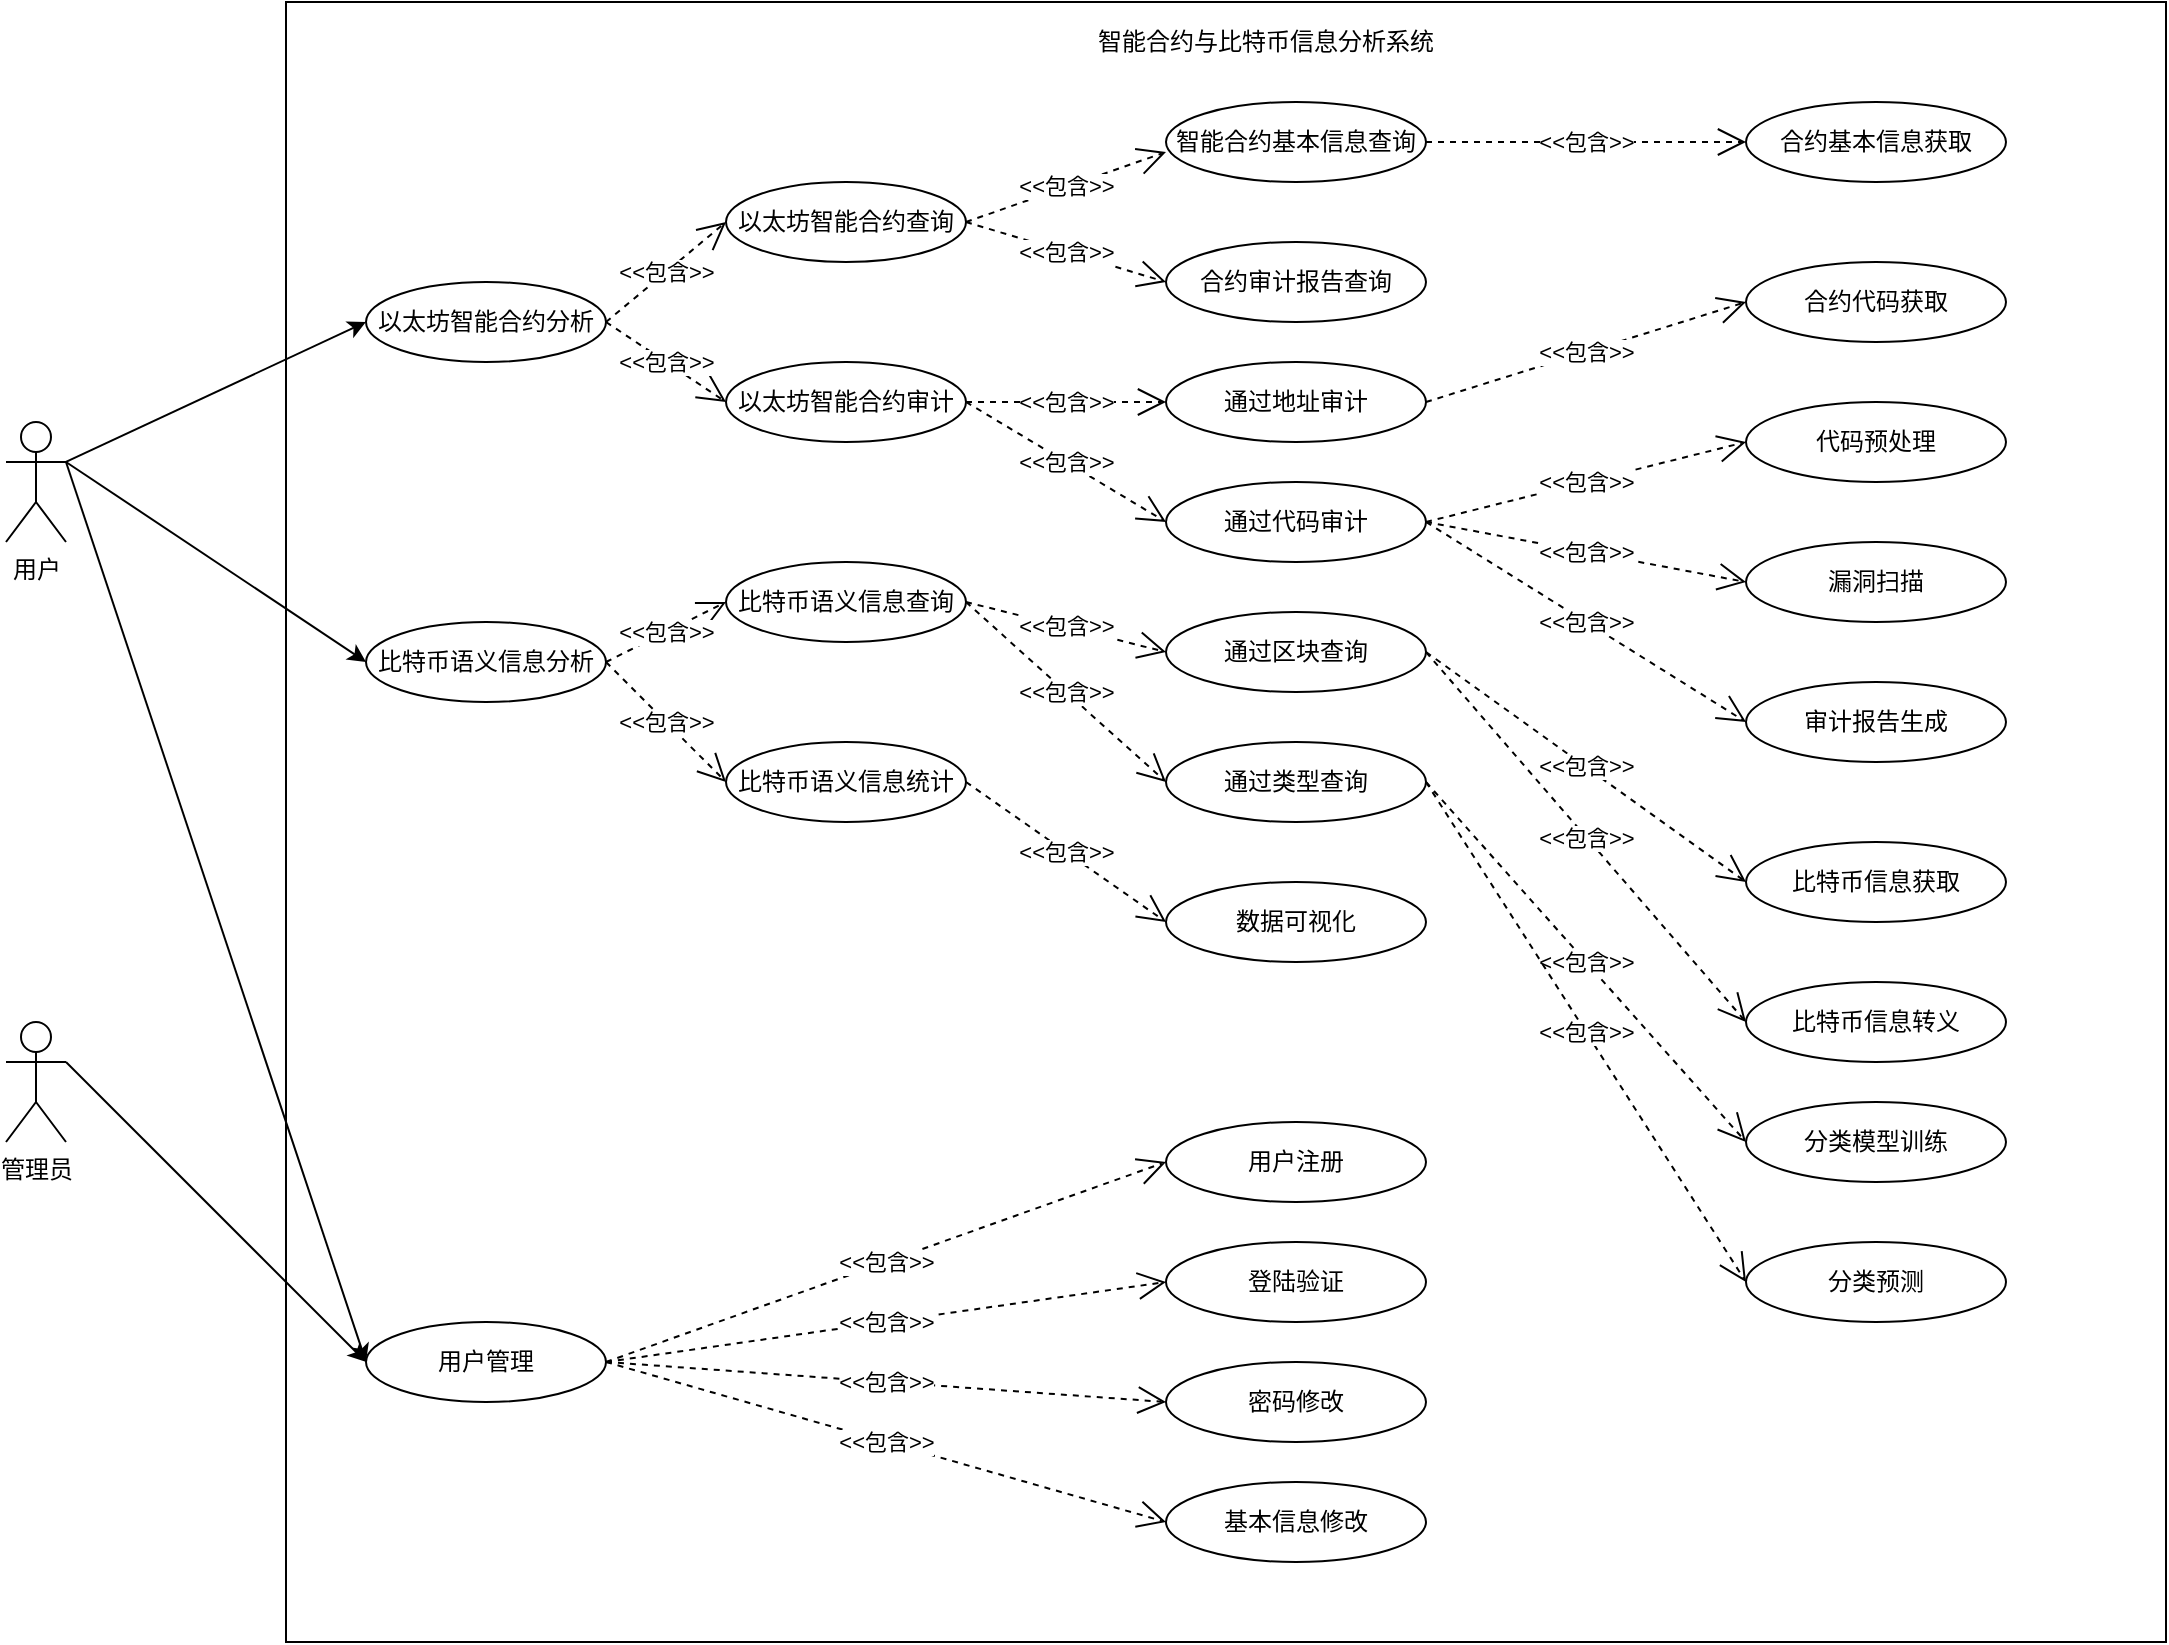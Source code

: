 <mxfile version="14.4.3" type="github">
  <diagram id="90IDWgGwv996NUTPNuem" name="Page-1">
    <mxGraphModel dx="2580" dy="935" grid="1" gridSize="10" guides="1" tooltips="1" connect="1" arrows="1" fold="1" page="1" pageScale="1" pageWidth="850" pageHeight="1100" math="0" shadow="0">
      <root>
        <mxCell id="0" />
        <mxCell id="1" parent="0" />
        <mxCell id="Drm-NwM3W-UP_SvnV5Tc-9" value="" style="rounded=0;whiteSpace=wrap;html=1;" vertex="1" parent="1">
          <mxGeometry x="120" y="140" width="940" height="820" as="geometry" />
        </mxCell>
        <mxCell id="WsCPyfnsRkTQpv4k7r7G-1" value="用户" style="shape=umlActor;verticalLabelPosition=bottom;verticalAlign=top;html=1;outlineConnect=0;" parent="1" vertex="1">
          <mxGeometry x="-20" y="350" width="30" height="60" as="geometry" />
        </mxCell>
        <mxCell id="WsCPyfnsRkTQpv4k7r7G-6" value="以太坊智能合约查询" style="ellipse;whiteSpace=wrap;html=1;" parent="1" vertex="1">
          <mxGeometry x="340" y="230" width="120" height="40" as="geometry" />
        </mxCell>
        <mxCell id="WsCPyfnsRkTQpv4k7r7G-7" value="比特币语义信息查询" style="ellipse;whiteSpace=wrap;html=1;" parent="1" vertex="1">
          <mxGeometry x="340" y="420" width="120" height="40" as="geometry" />
        </mxCell>
        <mxCell id="WsCPyfnsRkTQpv4k7r7G-9" value="以太坊智能合约审计" style="ellipse;whiteSpace=wrap;html=1;" parent="1" vertex="1">
          <mxGeometry x="340" y="320" width="120" height="40" as="geometry" />
        </mxCell>
        <mxCell id="WsCPyfnsRkTQpv4k7r7G-10" value="比特币语义信息统计" style="ellipse;whiteSpace=wrap;html=1;" parent="1" vertex="1">
          <mxGeometry x="340" y="510" width="120" height="40" as="geometry" />
        </mxCell>
        <mxCell id="WsCPyfnsRkTQpv4k7r7G-14" value="&amp;lt;&amp;lt;包含&amp;gt;&amp;gt;" style="endArrow=open;endSize=12;dashed=1;html=1;entryX=0;entryY=0.625;entryDx=0;entryDy=0;entryPerimeter=0;exitX=1;exitY=0.5;exitDx=0;exitDy=0;" parent="1" source="WsCPyfnsRkTQpv4k7r7G-6" target="WsCPyfnsRkTQpv4k7r7G-15" edge="1">
          <mxGeometry width="160" relative="1" as="geometry">
            <mxPoint x="330" y="250" as="sourcePoint" />
            <mxPoint x="460" y="290" as="targetPoint" />
            <Array as="points" />
          </mxGeometry>
        </mxCell>
        <mxCell id="WsCPyfnsRkTQpv4k7r7G-15" value="智能合约基本信息查询" style="ellipse;whiteSpace=wrap;html=1;" parent="1" vertex="1">
          <mxGeometry x="560" y="190" width="130" height="40" as="geometry" />
        </mxCell>
        <mxCell id="WsCPyfnsRkTQpv4k7r7G-16" value="合约审计报告查询" style="ellipse;whiteSpace=wrap;html=1;" parent="1" vertex="1">
          <mxGeometry x="560" y="260" width="130" height="40" as="geometry" />
        </mxCell>
        <mxCell id="WsCPyfnsRkTQpv4k7r7G-17" value="通过地址审计" style="ellipse;whiteSpace=wrap;html=1;" parent="1" vertex="1">
          <mxGeometry x="560" y="320" width="130" height="40" as="geometry" />
        </mxCell>
        <mxCell id="WsCPyfnsRkTQpv4k7r7G-18" value="通过代码审计" style="ellipse;whiteSpace=wrap;html=1;" parent="1" vertex="1">
          <mxGeometry x="560" y="380" width="130" height="40" as="geometry" />
        </mxCell>
        <mxCell id="WsCPyfnsRkTQpv4k7r7G-19" value="&amp;lt;&amp;lt;包含&amp;gt;&amp;gt;" style="endArrow=open;endSize=12;dashed=1;html=1;exitX=1;exitY=0.5;exitDx=0;exitDy=0;entryX=0;entryY=0.5;entryDx=0;entryDy=0;" parent="1" source="WsCPyfnsRkTQpv4k7r7G-6" target="WsCPyfnsRkTQpv4k7r7G-16" edge="1">
          <mxGeometry width="160" relative="1" as="geometry">
            <mxPoint x="310" y="300" as="sourcePoint" />
            <mxPoint x="470" y="250" as="targetPoint" />
            <Array as="points" />
          </mxGeometry>
        </mxCell>
        <mxCell id="WsCPyfnsRkTQpv4k7r7G-20" value="通过区块查询" style="ellipse;whiteSpace=wrap;html=1;" parent="1" vertex="1">
          <mxGeometry x="560" y="445" width="130" height="40" as="geometry" />
        </mxCell>
        <mxCell id="WsCPyfnsRkTQpv4k7r7G-21" value="通过类型查询" style="ellipse;whiteSpace=wrap;html=1;" parent="1" vertex="1">
          <mxGeometry x="560" y="510" width="130" height="40" as="geometry" />
        </mxCell>
        <mxCell id="WsCPyfnsRkTQpv4k7r7G-22" value="&amp;lt;&amp;lt;包含&amp;gt;&amp;gt;" style="endArrow=open;endSize=12;dashed=1;html=1;entryX=0;entryY=0.5;entryDx=0;entryDy=0;exitX=1;exitY=0.5;exitDx=0;exitDy=0;" parent="1" source="WsCPyfnsRkTQpv4k7r7G-9" target="WsCPyfnsRkTQpv4k7r7G-17" edge="1">
          <mxGeometry width="160" relative="1" as="geometry">
            <mxPoint x="330" y="420" as="sourcePoint" />
            <mxPoint x="490.668" y="434.282" as="targetPoint" />
            <Array as="points" />
          </mxGeometry>
        </mxCell>
        <mxCell id="WsCPyfnsRkTQpv4k7r7G-23" value="&amp;lt;&amp;lt;包含&amp;gt;&amp;gt;" style="endArrow=open;endSize=12;dashed=1;html=1;entryX=0;entryY=0.5;entryDx=0;entryDy=0;exitX=1;exitY=0.5;exitDx=0;exitDy=0;" parent="1" source="WsCPyfnsRkTQpv4k7r7G-9" target="WsCPyfnsRkTQpv4k7r7G-18" edge="1">
          <mxGeometry width="160" relative="1" as="geometry">
            <mxPoint x="314.67" y="445.72" as="sourcePoint" />
            <mxPoint x="475.338" y="460.002" as="targetPoint" />
            <Array as="points" />
          </mxGeometry>
        </mxCell>
        <mxCell id="WsCPyfnsRkTQpv4k7r7G-25" value="&amp;lt;&amp;lt;包含&amp;gt;&amp;gt;" style="endArrow=open;endSize=12;dashed=1;html=1;entryX=0;entryY=0.5;entryDx=0;entryDy=0;exitX=1;exitY=0.5;exitDx=0;exitDy=0;" parent="1" source="WsCPyfnsRkTQpv4k7r7G-7" target="WsCPyfnsRkTQpv4k7r7G-21" edge="1">
          <mxGeometry width="160" relative="1" as="geometry">
            <mxPoint x="270" y="560" as="sourcePoint" />
            <mxPoint x="430.668" y="574.282" as="targetPoint" />
            <Array as="points" />
          </mxGeometry>
        </mxCell>
        <mxCell id="6kvlaEkvdR_WCjKz4TJ5-3" value="" style="endArrow=classic;html=1;entryX=0;entryY=0.5;entryDx=0;entryDy=0;exitX=1;exitY=0.333;exitDx=0;exitDy=0;exitPerimeter=0;" parent="1" source="WsCPyfnsRkTQpv4k7r7G-1" target="6kvlaEkvdR_WCjKz4TJ5-13" edge="1">
          <mxGeometry width="50" height="50" relative="1" as="geometry">
            <mxPoint x="90" y="350" as="sourcePoint" />
            <mxPoint x="210" y="670" as="targetPoint" />
          </mxGeometry>
        </mxCell>
        <mxCell id="6kvlaEkvdR_WCjKz4TJ5-5" value="" style="endArrow=classic;html=1;exitX=1;exitY=0.333;exitDx=0;exitDy=0;exitPerimeter=0;entryX=0;entryY=0.5;entryDx=0;entryDy=0;" parent="1" source="WsCPyfnsRkTQpv4k7r7G-1" target="Drm-NwM3W-UP_SvnV5Tc-2" edge="1">
          <mxGeometry width="50" height="50" relative="1" as="geometry">
            <mxPoint x="100" y="370" as="sourcePoint" />
            <mxPoint x="150" y="310" as="targetPoint" />
          </mxGeometry>
        </mxCell>
        <mxCell id="6kvlaEkvdR_WCjKz4TJ5-9" value="管理员" style="shape=umlActor;verticalLabelPosition=bottom;verticalAlign=top;html=1;outlineConnect=0;" parent="1" vertex="1">
          <mxGeometry x="-20" y="650" width="30" height="60" as="geometry" />
        </mxCell>
        <mxCell id="6kvlaEkvdR_WCjKz4TJ5-13" value="用户管理" style="ellipse;whiteSpace=wrap;html=1;" parent="1" vertex="1">
          <mxGeometry x="160" y="800" width="120" height="40" as="geometry" />
        </mxCell>
        <mxCell id="6kvlaEkvdR_WCjKz4TJ5-14" value="&amp;lt;&amp;lt;包含&amp;gt;&amp;gt;" style="endArrow=open;endSize=12;dashed=1;html=1;entryX=0;entryY=0.5;entryDx=0;entryDy=0;exitX=1;exitY=0.5;exitDx=0;exitDy=0;" parent="1" source="WsCPyfnsRkTQpv4k7r7G-7" target="WsCPyfnsRkTQpv4k7r7G-20" edge="1">
          <mxGeometry width="160" relative="1" as="geometry">
            <mxPoint x="309.996" y="470.002" as="sourcePoint" />
            <mxPoint x="506.608" y="511.718" as="targetPoint" />
            <Array as="points" />
          </mxGeometry>
        </mxCell>
        <mxCell id="6kvlaEkvdR_WCjKz4TJ5-15" value="" style="endArrow=classic;html=1;exitX=1;exitY=0.333;exitDx=0;exitDy=0;exitPerimeter=0;entryX=0;entryY=0.5;entryDx=0;entryDy=0;" parent="1" source="6kvlaEkvdR_WCjKz4TJ5-9" target="6kvlaEkvdR_WCjKz4TJ5-13" edge="1">
          <mxGeometry width="50" height="50" relative="1" as="geometry">
            <mxPoint x="550" y="800" as="sourcePoint" />
            <mxPoint x="600" y="750" as="targetPoint" />
          </mxGeometry>
        </mxCell>
        <mxCell id="6kvlaEkvdR_WCjKz4TJ5-17" value="用户注册" style="ellipse;whiteSpace=wrap;html=1;" parent="1" vertex="1">
          <mxGeometry x="560" y="700" width="130" height="40" as="geometry" />
        </mxCell>
        <mxCell id="6kvlaEkvdR_WCjKz4TJ5-18" value="登陆验证" style="ellipse;whiteSpace=wrap;html=1;" parent="1" vertex="1">
          <mxGeometry x="560" y="760" width="130" height="40" as="geometry" />
        </mxCell>
        <mxCell id="6kvlaEkvdR_WCjKz4TJ5-22" value="密码修改" style="ellipse;whiteSpace=wrap;html=1;" parent="1" vertex="1">
          <mxGeometry x="560" y="820" width="130" height="40" as="geometry" />
        </mxCell>
        <mxCell id="6kvlaEkvdR_WCjKz4TJ5-23" value="基本信息修改" style="ellipse;whiteSpace=wrap;html=1;" parent="1" vertex="1">
          <mxGeometry x="560" y="880" width="130" height="40" as="geometry" />
        </mxCell>
        <mxCell id="6kvlaEkvdR_WCjKz4TJ5-30" value="&amp;lt;&amp;lt;包含&amp;gt;&amp;gt;" style="endArrow=open;endSize=12;dashed=1;html=1;entryX=0;entryY=0.5;entryDx=0;entryDy=0;exitX=1;exitY=0.5;exitDx=0;exitDy=0;" parent="1" source="6kvlaEkvdR_WCjKz4TJ5-13" target="6kvlaEkvdR_WCjKz4TJ5-17" edge="1">
          <mxGeometry width="160" relative="1" as="geometry">
            <mxPoint x="330" y="670" as="sourcePoint" />
            <mxPoint x="514.142" y="825.826" as="targetPoint" />
            <Array as="points" />
          </mxGeometry>
        </mxCell>
        <mxCell id="6kvlaEkvdR_WCjKz4TJ5-31" value="&amp;lt;&amp;lt;包含&amp;gt;&amp;gt;" style="endArrow=open;endSize=12;dashed=1;html=1;entryX=0;entryY=0.5;entryDx=0;entryDy=0;exitX=1;exitY=0.5;exitDx=0;exitDy=0;" parent="1" source="6kvlaEkvdR_WCjKz4TJ5-13" target="6kvlaEkvdR_WCjKz4TJ5-18" edge="1">
          <mxGeometry width="160" relative="1" as="geometry">
            <mxPoint x="330" y="670" as="sourcePoint" />
            <mxPoint x="509.142" y="825.826" as="targetPoint" />
            <Array as="points" />
          </mxGeometry>
        </mxCell>
        <mxCell id="6kvlaEkvdR_WCjKz4TJ5-32" value="&amp;lt;&amp;lt;包含&amp;gt;&amp;gt;" style="endArrow=open;endSize=12;dashed=1;html=1;entryX=0;entryY=0.5;entryDx=0;entryDy=0;exitX=1;exitY=0.5;exitDx=0;exitDy=0;" parent="1" source="6kvlaEkvdR_WCjKz4TJ5-13" target="6kvlaEkvdR_WCjKz4TJ5-22" edge="1">
          <mxGeometry width="160" relative="1" as="geometry">
            <mxPoint x="330" y="850" as="sourcePoint" />
            <mxPoint x="499.142" y="935.826" as="targetPoint" />
            <Array as="points" />
          </mxGeometry>
        </mxCell>
        <mxCell id="6kvlaEkvdR_WCjKz4TJ5-33" value="&amp;lt;&amp;lt;包含&amp;gt;&amp;gt;" style="endArrow=open;endSize=12;dashed=1;html=1;entryX=0;entryY=0.5;entryDx=0;entryDy=0;exitX=1;exitY=0.5;exitDx=0;exitDy=0;" parent="1" source="6kvlaEkvdR_WCjKz4TJ5-13" target="6kvlaEkvdR_WCjKz4TJ5-23" edge="1">
          <mxGeometry width="160" relative="1" as="geometry">
            <mxPoint x="320" y="850" as="sourcePoint" />
            <mxPoint x="499.142" y="935.826" as="targetPoint" />
            <Array as="points" />
          </mxGeometry>
        </mxCell>
        <mxCell id="6kvlaEkvdR_WCjKz4TJ5-35" value="智能合约与比特币信息分析系统" style="text;html=1;strokeColor=none;fillColor=none;align=center;verticalAlign=middle;whiteSpace=wrap;rounded=0;" parent="1" vertex="1">
          <mxGeometry x="490" y="150" width="240" height="20" as="geometry" />
        </mxCell>
        <mxCell id="6kvlaEkvdR_WCjKz4TJ5-36" value="合约基本信息获取" style="ellipse;whiteSpace=wrap;html=1;" parent="1" vertex="1">
          <mxGeometry x="850" y="190" width="130" height="40" as="geometry" />
        </mxCell>
        <mxCell id="6kvlaEkvdR_WCjKz4TJ5-37" value="合约代码获取" style="ellipse;whiteSpace=wrap;html=1;" parent="1" vertex="1">
          <mxGeometry x="850" y="270" width="130" height="40" as="geometry" />
        </mxCell>
        <mxCell id="6kvlaEkvdR_WCjKz4TJ5-38" value="代码预处理" style="ellipse;whiteSpace=wrap;html=1;" parent="1" vertex="1">
          <mxGeometry x="850" y="340" width="130" height="40" as="geometry" />
        </mxCell>
        <mxCell id="6kvlaEkvdR_WCjKz4TJ5-39" value="漏洞扫描" style="ellipse;whiteSpace=wrap;html=1;" parent="1" vertex="1">
          <mxGeometry x="850" y="410" width="130" height="40" as="geometry" />
        </mxCell>
        <mxCell id="6kvlaEkvdR_WCjKz4TJ5-40" value="审计报告生成" style="ellipse;whiteSpace=wrap;html=1;" parent="1" vertex="1">
          <mxGeometry x="850" y="480" width="130" height="40" as="geometry" />
        </mxCell>
        <mxCell id="6kvlaEkvdR_WCjKz4TJ5-41" value="比特币信息获取" style="ellipse;whiteSpace=wrap;html=1;" parent="1" vertex="1">
          <mxGeometry x="850" y="560" width="130" height="40" as="geometry" />
        </mxCell>
        <mxCell id="6kvlaEkvdR_WCjKz4TJ5-42" value="比特币信息转义" style="ellipse;whiteSpace=wrap;html=1;" parent="1" vertex="1">
          <mxGeometry x="850" y="630" width="130" height="40" as="geometry" />
        </mxCell>
        <mxCell id="6kvlaEkvdR_WCjKz4TJ5-43" value="分类模型训练" style="ellipse;whiteSpace=wrap;html=1;" parent="1" vertex="1">
          <mxGeometry x="850" y="690" width="130" height="40" as="geometry" />
        </mxCell>
        <mxCell id="6kvlaEkvdR_WCjKz4TJ5-44" value="分类预测" style="ellipse;whiteSpace=wrap;html=1;" parent="1" vertex="1">
          <mxGeometry x="850" y="760" width="130" height="40" as="geometry" />
        </mxCell>
        <mxCell id="6kvlaEkvdR_WCjKz4TJ5-45" value="&amp;lt;&amp;lt;包含&amp;gt;&amp;gt;" style="endArrow=open;endSize=12;dashed=1;html=1;entryX=0;entryY=0.5;entryDx=0;entryDy=0;exitX=1;exitY=0.5;exitDx=0;exitDy=0;" parent="1" target="6kvlaEkvdR_WCjKz4TJ5-36" edge="1" source="WsCPyfnsRkTQpv4k7r7G-15">
          <mxGeometry width="160" relative="1" as="geometry">
            <mxPoint x="620" y="215" as="sourcePoint" />
            <mxPoint x="780" y="190" as="targetPoint" />
            <Array as="points" />
          </mxGeometry>
        </mxCell>
        <mxCell id="6kvlaEkvdR_WCjKz4TJ5-46" value="&amp;lt;&amp;lt;包含&amp;gt;&amp;gt;" style="endArrow=open;endSize=12;dashed=1;html=1;entryX=0;entryY=0.5;entryDx=0;entryDy=0;exitX=1;exitY=0.5;exitDx=0;exitDy=0;" parent="1" source="WsCPyfnsRkTQpv4k7r7G-17" target="6kvlaEkvdR_WCjKz4TJ5-37" edge="1">
          <mxGeometry width="160" relative="1" as="geometry">
            <mxPoint x="620" y="345" as="sourcePoint" />
            <mxPoint x="750" y="320" as="targetPoint" />
            <Array as="points" />
          </mxGeometry>
        </mxCell>
        <mxCell id="6kvlaEkvdR_WCjKz4TJ5-50" value="&amp;lt;&amp;lt;包含&amp;gt;&amp;gt;" style="endArrow=open;endSize=12;dashed=1;html=1;exitX=1;exitY=0.5;exitDx=0;exitDy=0;entryX=0;entryY=0.5;entryDx=0;entryDy=0;" parent="1" source="WsCPyfnsRkTQpv4k7r7G-18" target="6kvlaEkvdR_WCjKz4TJ5-38" edge="1">
          <mxGeometry width="160" relative="1" as="geometry">
            <mxPoint x="630" y="360" as="sourcePoint" />
            <mxPoint x="750" y="290" as="targetPoint" />
            <Array as="points" />
          </mxGeometry>
        </mxCell>
        <mxCell id="6kvlaEkvdR_WCjKz4TJ5-51" value="&amp;lt;&amp;lt;包含&amp;gt;&amp;gt;" style="endArrow=open;endSize=12;dashed=1;html=1;entryX=0;entryY=0.5;entryDx=0;entryDy=0;exitX=1;exitY=0.5;exitDx=0;exitDy=0;" parent="1" target="6kvlaEkvdR_WCjKz4TJ5-39" edge="1" source="WsCPyfnsRkTQpv4k7r7G-18">
          <mxGeometry width="160" relative="1" as="geometry">
            <mxPoint x="620" y="410" as="sourcePoint" />
            <mxPoint x="770" y="410" as="targetPoint" />
            <Array as="points" />
          </mxGeometry>
        </mxCell>
        <mxCell id="6kvlaEkvdR_WCjKz4TJ5-52" value="&amp;lt;&amp;lt;包含&amp;gt;&amp;gt;" style="endArrow=open;endSize=12;dashed=1;html=1;entryX=0;entryY=0.5;entryDx=0;entryDy=0;exitX=1;exitY=0.5;exitDx=0;exitDy=0;" parent="1" target="6kvlaEkvdR_WCjKz4TJ5-40" edge="1" source="WsCPyfnsRkTQpv4k7r7G-18">
          <mxGeometry width="160" relative="1" as="geometry">
            <mxPoint x="620" y="410" as="sourcePoint" />
            <mxPoint x="750" y="450" as="targetPoint" />
            <Array as="points" />
          </mxGeometry>
        </mxCell>
        <mxCell id="6kvlaEkvdR_WCjKz4TJ5-53" value="&amp;lt;&amp;lt;包含&amp;gt;&amp;gt;" style="endArrow=open;endSize=12;dashed=1;html=1;entryX=0;entryY=0.5;entryDx=0;entryDy=0;exitX=1;exitY=0.5;exitDx=0;exitDy=0;" parent="1" source="WsCPyfnsRkTQpv4k7r7G-20" target="6kvlaEkvdR_WCjKz4TJ5-41" edge="1">
          <mxGeometry width="160" relative="1" as="geometry">
            <mxPoint x="630" y="420" as="sourcePoint" />
            <mxPoint x="760" y="400" as="targetPoint" />
            <Array as="points" />
          </mxGeometry>
        </mxCell>
        <mxCell id="6kvlaEkvdR_WCjKz4TJ5-54" value="&amp;lt;&amp;lt;包含&amp;gt;&amp;gt;" style="endArrow=open;endSize=12;dashed=1;html=1;entryX=0;entryY=0.5;entryDx=0;entryDy=0;exitX=1;exitY=0.5;exitDx=0;exitDy=0;" parent="1" source="WsCPyfnsRkTQpv4k7r7G-20" target="6kvlaEkvdR_WCjKz4TJ5-42" edge="1">
          <mxGeometry width="160" relative="1" as="geometry">
            <mxPoint x="620" y="480" as="sourcePoint" />
            <mxPoint x="750" y="460" as="targetPoint" />
            <Array as="points" />
          </mxGeometry>
        </mxCell>
        <mxCell id="6kvlaEkvdR_WCjKz4TJ5-55" value="&amp;lt;&amp;lt;包含&amp;gt;&amp;gt;" style="endArrow=open;endSize=12;dashed=1;html=1;entryX=0;entryY=0.5;entryDx=0;entryDy=0;exitX=1;exitY=0.5;exitDx=0;exitDy=0;" parent="1" source="WsCPyfnsRkTQpv4k7r7G-21" target="6kvlaEkvdR_WCjKz4TJ5-43" edge="1">
          <mxGeometry width="160" relative="1" as="geometry">
            <mxPoint x="620" y="540" as="sourcePoint" />
            <mxPoint x="750" y="520" as="targetPoint" />
            <Array as="points" />
          </mxGeometry>
        </mxCell>
        <mxCell id="6kvlaEkvdR_WCjKz4TJ5-56" value="&amp;lt;&amp;lt;包含&amp;gt;&amp;gt;" style="endArrow=open;endSize=12;dashed=1;html=1;entryX=0;entryY=0.5;entryDx=0;entryDy=0;exitX=1;exitY=0.5;exitDx=0;exitDy=0;" parent="1" source="WsCPyfnsRkTQpv4k7r7G-21" target="6kvlaEkvdR_WCjKz4TJ5-44" edge="1">
          <mxGeometry width="160" relative="1" as="geometry">
            <mxPoint x="620" y="540" as="sourcePoint" />
            <mxPoint x="750" y="520" as="targetPoint" />
            <Array as="points" />
          </mxGeometry>
        </mxCell>
        <mxCell id="6kvlaEkvdR_WCjKz4TJ5-58" value="数据可视化" style="ellipse;whiteSpace=wrap;html=1;" parent="1" vertex="1">
          <mxGeometry x="560" y="580" width="130" height="40" as="geometry" />
        </mxCell>
        <mxCell id="6kvlaEkvdR_WCjKz4TJ5-59" value="&amp;lt;&amp;lt;包含&amp;gt;&amp;gt;" style="endArrow=open;endSize=12;dashed=1;html=1;entryX=0;entryY=0.5;entryDx=0;entryDy=0;exitX=1;exitY=0.5;exitDx=0;exitDy=0;" parent="1" source="WsCPyfnsRkTQpv4k7r7G-10" target="6kvlaEkvdR_WCjKz4TJ5-58" edge="1">
          <mxGeometry width="160" relative="1" as="geometry">
            <mxPoint x="330" y="530" as="sourcePoint" />
            <mxPoint x="490.0" y="630" as="targetPoint" />
            <Array as="points" />
          </mxGeometry>
        </mxCell>
        <mxCell id="Drm-NwM3W-UP_SvnV5Tc-2" value="以太坊智能合约分析" style="ellipse;whiteSpace=wrap;html=1;" vertex="1" parent="1">
          <mxGeometry x="160" y="280" width="120" height="40" as="geometry" />
        </mxCell>
        <mxCell id="Drm-NwM3W-UP_SvnV5Tc-3" value="比特币语义信息分析" style="ellipse;whiteSpace=wrap;html=1;" vertex="1" parent="1">
          <mxGeometry x="160" y="450" width="120" height="40" as="geometry" />
        </mxCell>
        <mxCell id="Drm-NwM3W-UP_SvnV5Tc-4" value="" style="endArrow=classic;html=1;exitX=1;exitY=0.333;exitDx=0;exitDy=0;exitPerimeter=0;entryX=0;entryY=0.5;entryDx=0;entryDy=0;" edge="1" parent="1" source="WsCPyfnsRkTQpv4k7r7G-1" target="Drm-NwM3W-UP_SvnV5Tc-3">
          <mxGeometry width="50" height="50" relative="1" as="geometry">
            <mxPoint x="100" y="400" as="sourcePoint" />
            <mxPoint x="160" y="320" as="targetPoint" />
          </mxGeometry>
        </mxCell>
        <mxCell id="Drm-NwM3W-UP_SvnV5Tc-5" value="&amp;lt;&amp;lt;包含&amp;gt;&amp;gt;" style="endArrow=open;endSize=12;dashed=1;html=1;entryX=0;entryY=0.5;entryDx=0;entryDy=0;exitX=1;exitY=0.5;exitDx=0;exitDy=0;" edge="1" parent="1" source="Drm-NwM3W-UP_SvnV5Tc-2" target="WsCPyfnsRkTQpv4k7r7G-6">
          <mxGeometry width="160" relative="1" as="geometry">
            <mxPoint x="460.0" y="260" as="sourcePoint" />
            <mxPoint x="560" y="235" as="targetPoint" />
            <Array as="points" />
          </mxGeometry>
        </mxCell>
        <mxCell id="Drm-NwM3W-UP_SvnV5Tc-6" value="&amp;lt;&amp;lt;包含&amp;gt;&amp;gt;" style="endArrow=open;endSize=12;dashed=1;html=1;entryX=0;entryY=0.5;entryDx=0;entryDy=0;exitX=1;exitY=0.5;exitDx=0;exitDy=0;" edge="1" parent="1" source="Drm-NwM3W-UP_SvnV5Tc-2" target="WsCPyfnsRkTQpv4k7r7G-9">
          <mxGeometry width="160" relative="1" as="geometry">
            <mxPoint x="290" y="310.0" as="sourcePoint" />
            <mxPoint x="340.0" y="260" as="targetPoint" />
            <Array as="points" />
          </mxGeometry>
        </mxCell>
        <mxCell id="Drm-NwM3W-UP_SvnV5Tc-7" value="&amp;lt;&amp;lt;包含&amp;gt;&amp;gt;" style="endArrow=open;endSize=12;dashed=1;html=1;entryX=0;entryY=0.5;entryDx=0;entryDy=0;exitX=1;exitY=0.5;exitDx=0;exitDy=0;" edge="1" parent="1" source="Drm-NwM3W-UP_SvnV5Tc-3" target="WsCPyfnsRkTQpv4k7r7G-7">
          <mxGeometry width="160" relative="1" as="geometry">
            <mxPoint x="300" y="320.0" as="sourcePoint" />
            <mxPoint x="350.0" y="270" as="targetPoint" />
            <Array as="points" />
          </mxGeometry>
        </mxCell>
        <mxCell id="Drm-NwM3W-UP_SvnV5Tc-8" value="&amp;lt;&amp;lt;包含&amp;gt;&amp;gt;" style="endArrow=open;endSize=12;dashed=1;html=1;entryX=0;entryY=0.5;entryDx=0;entryDy=0;exitX=1;exitY=0.5;exitDx=0;exitDy=0;" edge="1" parent="1" source="Drm-NwM3W-UP_SvnV5Tc-3" target="WsCPyfnsRkTQpv4k7r7G-10">
          <mxGeometry width="160" relative="1" as="geometry">
            <mxPoint x="310" y="330.0" as="sourcePoint" />
            <mxPoint x="360.0" y="280" as="targetPoint" />
            <Array as="points" />
          </mxGeometry>
        </mxCell>
      </root>
    </mxGraphModel>
  </diagram>
</mxfile>
